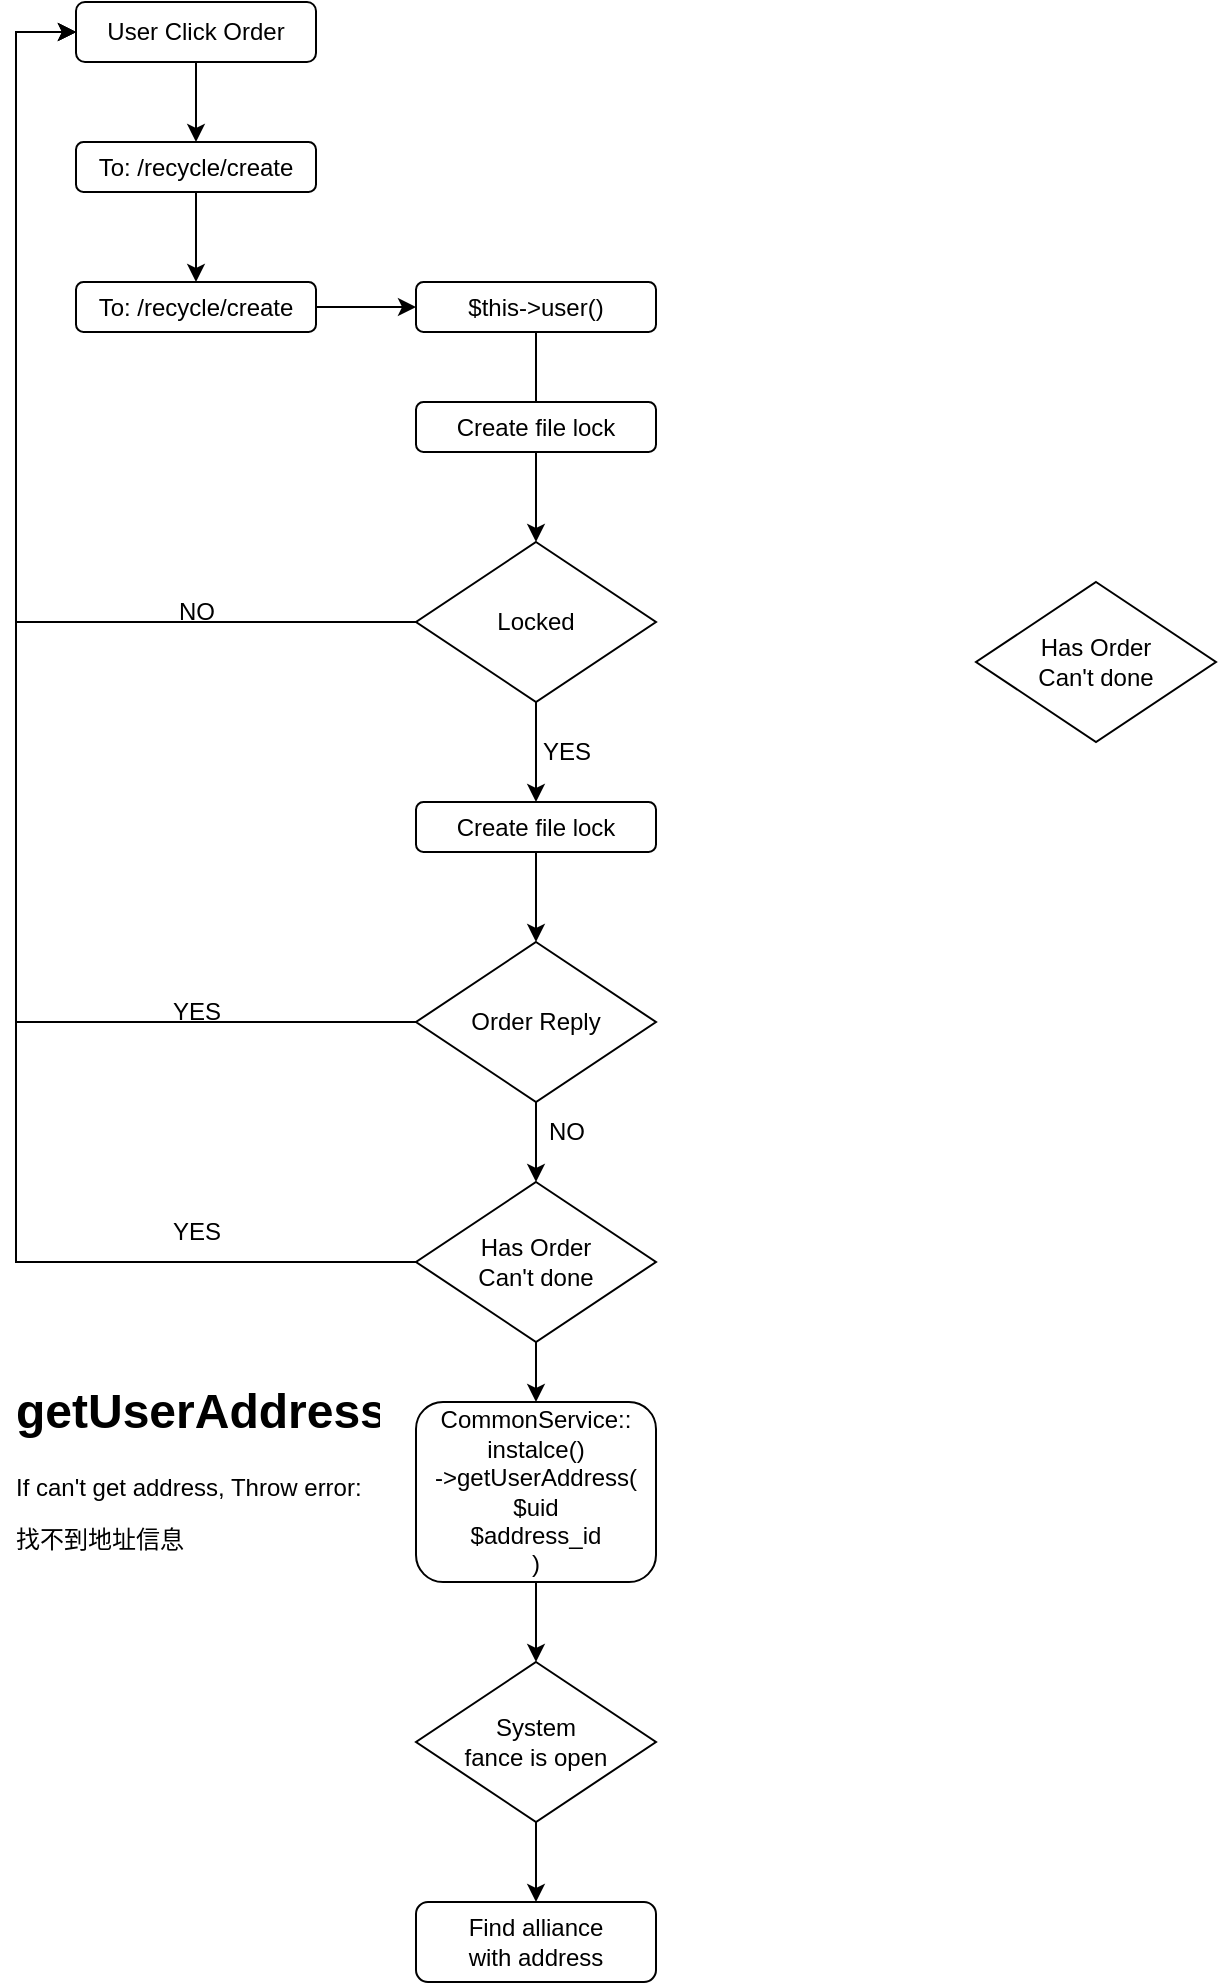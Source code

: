 <mxfile version="22.1.8" type="github">
  <diagram name="第 1 页" id="CF-PHP-_ADE3G4CUEVN1">
    <mxGraphModel dx="1659" dy="1211" grid="1" gridSize="10" guides="1" tooltips="1" connect="1" arrows="1" fold="1" page="1" pageScale="1" pageWidth="827" pageHeight="1169" math="0" shadow="0">
      <root>
        <mxCell id="0" />
        <mxCell id="1" parent="0" />
        <mxCell id="vYHQaVVt0XGG7_JniSFY-3" value="" style="edgeStyle=orthogonalEdgeStyle;rounded=0;orthogonalLoop=1;jettySize=auto;html=1;" edge="1" parent="1" source="vYHQaVVt0XGG7_JniSFY-1" target="vYHQaVVt0XGG7_JniSFY-2">
          <mxGeometry relative="1" as="geometry" />
        </mxCell>
        <mxCell id="vYHQaVVt0XGG7_JniSFY-1" value="User Click Order" style="rounded=1;whiteSpace=wrap;html=1;" vertex="1" parent="1">
          <mxGeometry x="110" y="140" width="120" height="30" as="geometry" />
        </mxCell>
        <mxCell id="vYHQaVVt0XGG7_JniSFY-5" value="" style="edgeStyle=orthogonalEdgeStyle;rounded=0;orthogonalLoop=1;jettySize=auto;html=1;" edge="1" parent="1" source="vYHQaVVt0XGG7_JniSFY-2" target="vYHQaVVt0XGG7_JniSFY-4">
          <mxGeometry relative="1" as="geometry" />
        </mxCell>
        <mxCell id="vYHQaVVt0XGG7_JniSFY-2" value="To:&amp;nbsp;/recycle/create" style="whiteSpace=wrap;html=1;rounded=1;" vertex="1" parent="1">
          <mxGeometry x="110" y="210" width="120" height="25" as="geometry" />
        </mxCell>
        <mxCell id="vYHQaVVt0XGG7_JniSFY-7" value="" style="edgeStyle=orthogonalEdgeStyle;rounded=0;orthogonalLoop=1;jettySize=auto;html=1;" edge="1" parent="1" source="vYHQaVVt0XGG7_JniSFY-4" target="vYHQaVVt0XGG7_JniSFY-6">
          <mxGeometry relative="1" as="geometry" />
        </mxCell>
        <mxCell id="vYHQaVVt0XGG7_JniSFY-4" value="To:&amp;nbsp;/recycle/create" style="whiteSpace=wrap;html=1;rounded=1;" vertex="1" parent="1">
          <mxGeometry x="110" y="280" width="120" height="25" as="geometry" />
        </mxCell>
        <mxCell id="vYHQaVVt0XGG7_JniSFY-10" value="" style="edgeStyle=orthogonalEdgeStyle;rounded=0;orthogonalLoop=1;jettySize=auto;html=1;" edge="1" parent="1" source="vYHQaVVt0XGG7_JniSFY-6" target="vYHQaVVt0XGG7_JniSFY-9">
          <mxGeometry relative="1" as="geometry" />
        </mxCell>
        <mxCell id="vYHQaVVt0XGG7_JniSFY-6" value="$this-&amp;gt;user()" style="whiteSpace=wrap;html=1;rounded=1;" vertex="1" parent="1">
          <mxGeometry x="280" y="280" width="120" height="25" as="geometry" />
        </mxCell>
        <mxCell id="vYHQaVVt0XGG7_JniSFY-8" value="Create file lock" style="whiteSpace=wrap;html=1;rounded=1;" vertex="1" parent="1">
          <mxGeometry x="280" y="340" width="120" height="25" as="geometry" />
        </mxCell>
        <mxCell id="vYHQaVVt0XGG7_JniSFY-13" style="edgeStyle=orthogonalEdgeStyle;rounded=0;orthogonalLoop=1;jettySize=auto;html=1;exitX=0;exitY=0.5;exitDx=0;exitDy=0;entryX=0;entryY=0.5;entryDx=0;entryDy=0;" edge="1" parent="1" source="vYHQaVVt0XGG7_JniSFY-9" target="vYHQaVVt0XGG7_JniSFY-1">
          <mxGeometry relative="1" as="geometry">
            <Array as="points">
              <mxPoint x="80" y="450" />
              <mxPoint x="80" y="155" />
            </Array>
          </mxGeometry>
        </mxCell>
        <mxCell id="vYHQaVVt0XGG7_JniSFY-15" value="" style="edgeStyle=orthogonalEdgeStyle;rounded=0;orthogonalLoop=1;jettySize=auto;html=1;" edge="1" parent="1" source="vYHQaVVt0XGG7_JniSFY-9" target="vYHQaVVt0XGG7_JniSFY-14">
          <mxGeometry relative="1" as="geometry" />
        </mxCell>
        <mxCell id="vYHQaVVt0XGG7_JniSFY-9" value="Locked" style="rhombus;whiteSpace=wrap;html=1;" vertex="1" parent="1">
          <mxGeometry x="280" y="410" width="120" height="80" as="geometry" />
        </mxCell>
        <mxCell id="vYHQaVVt0XGG7_JniSFY-25" value="" style="edgeStyle=orthogonalEdgeStyle;rounded=0;orthogonalLoop=1;jettySize=auto;html=1;" edge="1" parent="1" source="vYHQaVVt0XGG7_JniSFY-14" target="vYHQaVVt0XGG7_JniSFY-21">
          <mxGeometry relative="1" as="geometry" />
        </mxCell>
        <mxCell id="vYHQaVVt0XGG7_JniSFY-14" value="Create file lock" style="whiteSpace=wrap;html=1;rounded=1;" vertex="1" parent="1">
          <mxGeometry x="280" y="540" width="120" height="25" as="geometry" />
        </mxCell>
        <mxCell id="vYHQaVVt0XGG7_JniSFY-22" style="edgeStyle=orthogonalEdgeStyle;rounded=0;orthogonalLoop=1;jettySize=auto;html=1;exitX=0;exitY=0.5;exitDx=0;exitDy=0;entryX=0;entryY=0.5;entryDx=0;entryDy=0;" edge="1" parent="1" source="vYHQaVVt0XGG7_JniSFY-21" target="vYHQaVVt0XGG7_JniSFY-1">
          <mxGeometry relative="1" as="geometry">
            <Array as="points">
              <mxPoint x="80" y="650" />
              <mxPoint x="80" y="155" />
            </Array>
          </mxGeometry>
        </mxCell>
        <mxCell id="vYHQaVVt0XGG7_JniSFY-30" value="" style="edgeStyle=orthogonalEdgeStyle;rounded=0;orthogonalLoop=1;jettySize=auto;html=1;" edge="1" parent="1" source="vYHQaVVt0XGG7_JniSFY-21">
          <mxGeometry relative="1" as="geometry">
            <mxPoint x="340" y="730" as="targetPoint" />
          </mxGeometry>
        </mxCell>
        <mxCell id="vYHQaVVt0XGG7_JniSFY-21" value="Order Reply" style="rhombus;whiteSpace=wrap;html=1;" vertex="1" parent="1">
          <mxGeometry x="280" y="610" width="120" height="80" as="geometry" />
        </mxCell>
        <mxCell id="vYHQaVVt0XGG7_JniSFY-26" value="NO" style="text;html=1;align=center;verticalAlign=middle;resizable=0;points=[];autosize=1;strokeColor=none;fillColor=none;" vertex="1" parent="1">
          <mxGeometry x="150" y="430" width="40" height="30" as="geometry" />
        </mxCell>
        <mxCell id="vYHQaVVt0XGG7_JniSFY-27" value="YES" style="text;html=1;align=center;verticalAlign=middle;resizable=0;points=[];autosize=1;strokeColor=none;fillColor=none;" vertex="1" parent="1">
          <mxGeometry x="330" y="500" width="50" height="30" as="geometry" />
        </mxCell>
        <mxCell id="vYHQaVVt0XGG7_JniSFY-28" value="NO" style="text;html=1;align=center;verticalAlign=middle;resizable=0;points=[];autosize=1;strokeColor=none;fillColor=none;" vertex="1" parent="1">
          <mxGeometry x="335" y="690" width="40" height="30" as="geometry" />
        </mxCell>
        <mxCell id="vYHQaVVt0XGG7_JniSFY-31" value="YES" style="text;html=1;align=center;verticalAlign=middle;resizable=0;points=[];autosize=1;strokeColor=none;fillColor=none;" vertex="1" parent="1">
          <mxGeometry x="145" y="630" width="50" height="30" as="geometry" />
        </mxCell>
        <mxCell id="vYHQaVVt0XGG7_JniSFY-33" style="edgeStyle=orthogonalEdgeStyle;rounded=0;orthogonalLoop=1;jettySize=auto;html=1;exitX=0;exitY=0.5;exitDx=0;exitDy=0;entryX=0;entryY=0.5;entryDx=0;entryDy=0;" edge="1" parent="1" source="vYHQaVVt0XGG7_JniSFY-32" target="vYHQaVVt0XGG7_JniSFY-1">
          <mxGeometry relative="1" as="geometry">
            <Array as="points">
              <mxPoint x="80" y="770" />
              <mxPoint x="80" y="155" />
            </Array>
          </mxGeometry>
        </mxCell>
        <mxCell id="vYHQaVVt0XGG7_JniSFY-36" value="" style="edgeStyle=orthogonalEdgeStyle;rounded=0;orthogonalLoop=1;jettySize=auto;html=1;" edge="1" parent="1" source="vYHQaVVt0XGG7_JniSFY-32" target="vYHQaVVt0XGG7_JniSFY-35">
          <mxGeometry relative="1" as="geometry" />
        </mxCell>
        <mxCell id="vYHQaVVt0XGG7_JniSFY-32" value="Has Order&lt;br&gt;Can&#39;t done" style="rhombus;whiteSpace=wrap;html=1;" vertex="1" parent="1">
          <mxGeometry x="280" y="730" width="120" height="80" as="geometry" />
        </mxCell>
        <mxCell id="vYHQaVVt0XGG7_JniSFY-34" value="YES" style="text;html=1;align=center;verticalAlign=middle;resizable=0;points=[];autosize=1;strokeColor=none;fillColor=none;" vertex="1" parent="1">
          <mxGeometry x="145" y="740" width="50" height="30" as="geometry" />
        </mxCell>
        <mxCell id="vYHQaVVt0XGG7_JniSFY-40" value="" style="edgeStyle=orthogonalEdgeStyle;rounded=0;orthogonalLoop=1;jettySize=auto;html=1;" edge="1" parent="1" source="vYHQaVVt0XGG7_JniSFY-35" target="vYHQaVVt0XGG7_JniSFY-39">
          <mxGeometry relative="1" as="geometry" />
        </mxCell>
        <mxCell id="vYHQaVVt0XGG7_JniSFY-35" value="CommonService::&lt;br&gt;instalce()&lt;br&gt;-&amp;gt;getUserAddress(&lt;br&gt;$uid&lt;br&gt;$address_id&lt;br&gt;)" style="whiteSpace=wrap;html=1;rounded=1;" vertex="1" parent="1">
          <mxGeometry x="280" y="840" width="120" height="90" as="geometry" />
        </mxCell>
        <mxCell id="vYHQaVVt0XGG7_JniSFY-37" value="&lt;h1&gt;getUserAddress&lt;/h1&gt;&lt;p&gt;If can&#39;t get address, Throw error:&lt;/p&gt;&lt;p&gt;找不到地址信息&lt;/p&gt;" style="text;html=1;strokeColor=none;fillColor=none;spacing=5;spacingTop=-20;whiteSpace=wrap;overflow=hidden;rounded=0;" vertex="1" parent="1">
          <mxGeometry x="75" y="825" width="190" height="120" as="geometry" />
        </mxCell>
        <mxCell id="vYHQaVVt0XGG7_JniSFY-38" value="Has Order&lt;br&gt;Can&#39;t done" style="rhombus;whiteSpace=wrap;html=1;" vertex="1" parent="1">
          <mxGeometry x="560" y="430" width="120" height="80" as="geometry" />
        </mxCell>
        <mxCell id="vYHQaVVt0XGG7_JniSFY-42" value="" style="edgeStyle=orthogonalEdgeStyle;rounded=0;orthogonalLoop=1;jettySize=auto;html=1;" edge="1" parent="1" source="vYHQaVVt0XGG7_JniSFY-39" target="vYHQaVVt0XGG7_JniSFY-41">
          <mxGeometry relative="1" as="geometry" />
        </mxCell>
        <mxCell id="vYHQaVVt0XGG7_JniSFY-39" value="System&lt;br&gt;fance is open" style="rhombus;whiteSpace=wrap;html=1;" vertex="1" parent="1">
          <mxGeometry x="280" y="970" width="120" height="80" as="geometry" />
        </mxCell>
        <mxCell id="vYHQaVVt0XGG7_JniSFY-41" value="Find alliance&lt;br&gt;with address" style="whiteSpace=wrap;html=1;rounded=1;" vertex="1" parent="1">
          <mxGeometry x="280" y="1090" width="120" height="40" as="geometry" />
        </mxCell>
      </root>
    </mxGraphModel>
  </diagram>
</mxfile>
